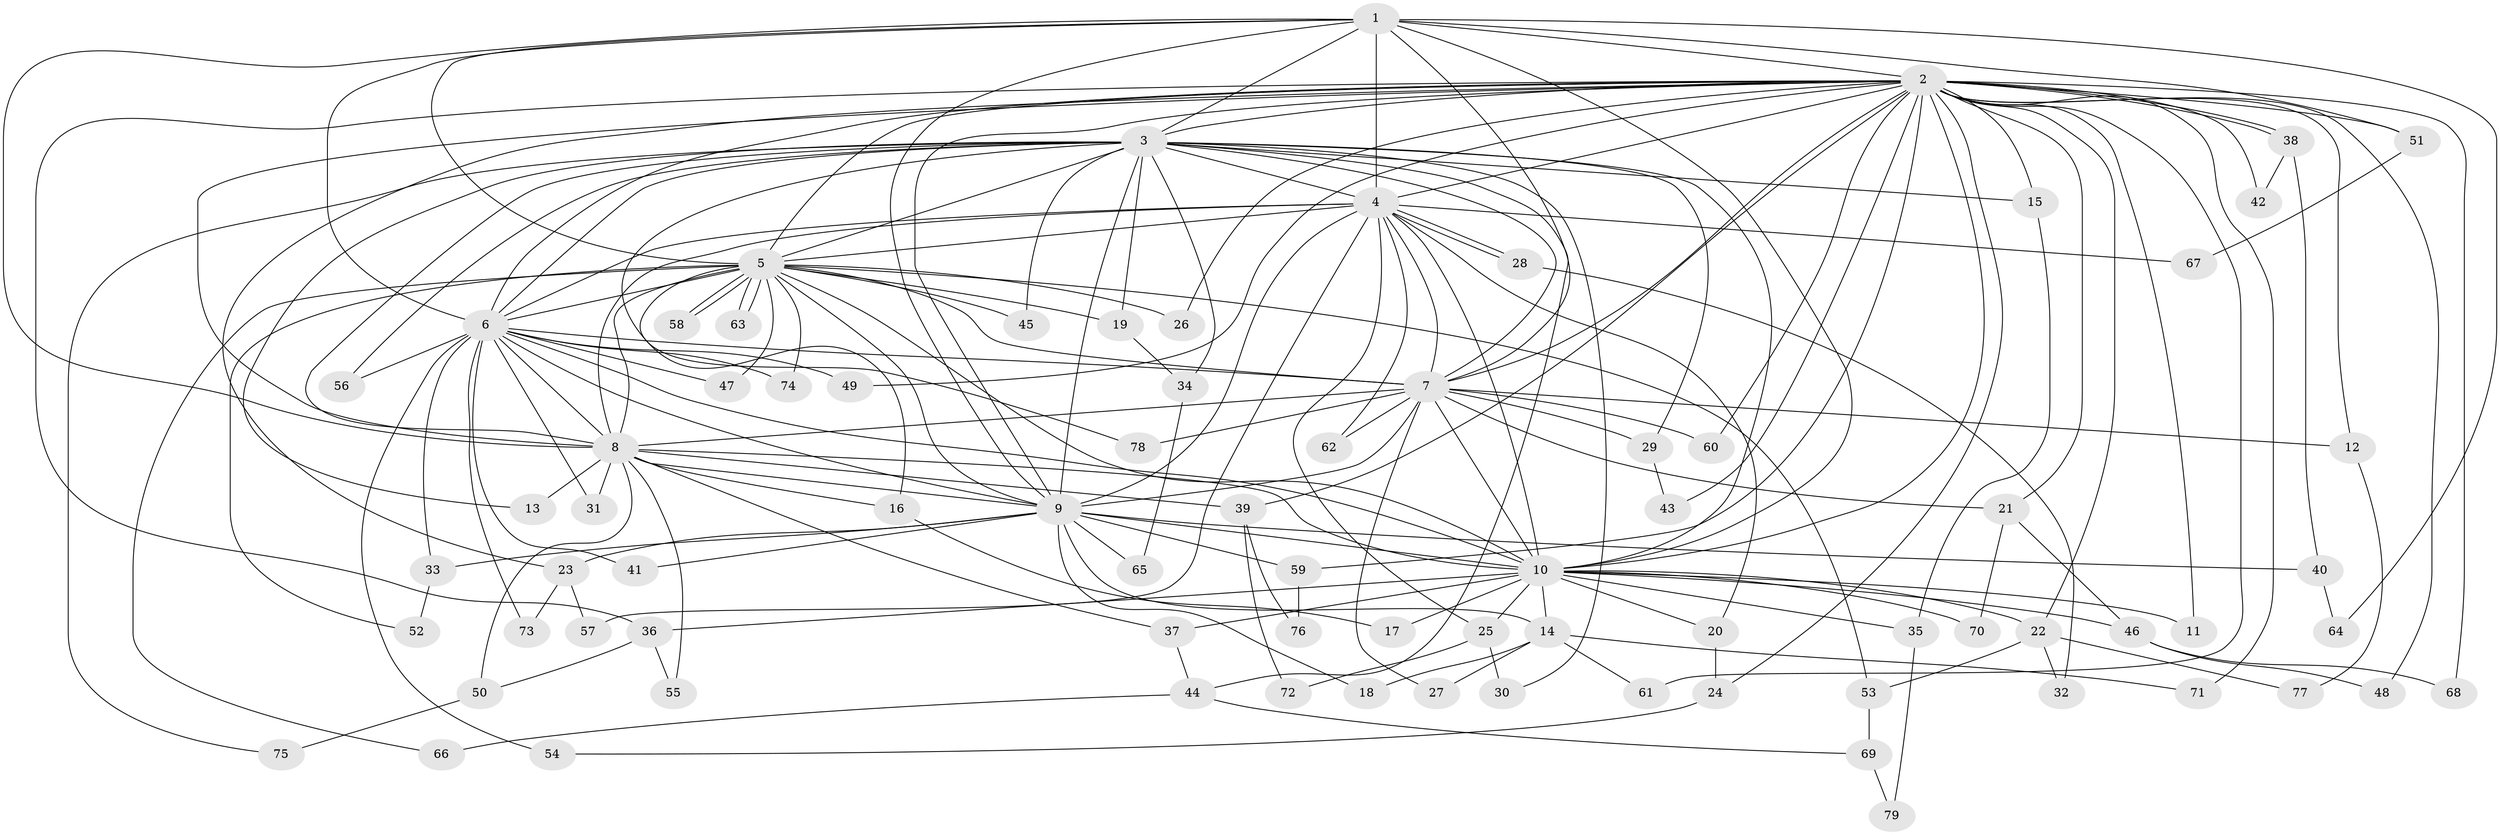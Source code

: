 // Generated by graph-tools (version 1.1) at 2025/25/03/09/25 03:25:37]
// undirected, 79 vertices, 183 edges
graph export_dot {
graph [start="1"]
  node [color=gray90,style=filled];
  1;
  2;
  3;
  4;
  5;
  6;
  7;
  8;
  9;
  10;
  11;
  12;
  13;
  14;
  15;
  16;
  17;
  18;
  19;
  20;
  21;
  22;
  23;
  24;
  25;
  26;
  27;
  28;
  29;
  30;
  31;
  32;
  33;
  34;
  35;
  36;
  37;
  38;
  39;
  40;
  41;
  42;
  43;
  44;
  45;
  46;
  47;
  48;
  49;
  50;
  51;
  52;
  53;
  54;
  55;
  56;
  57;
  58;
  59;
  60;
  61;
  62;
  63;
  64;
  65;
  66;
  67;
  68;
  69;
  70;
  71;
  72;
  73;
  74;
  75;
  76;
  77;
  78;
  79;
  1 -- 2;
  1 -- 3;
  1 -- 4;
  1 -- 5;
  1 -- 6;
  1 -- 7;
  1 -- 8;
  1 -- 9;
  1 -- 10;
  1 -- 51;
  1 -- 64;
  2 -- 3;
  2 -- 4;
  2 -- 5;
  2 -- 6;
  2 -- 7;
  2 -- 8;
  2 -- 9;
  2 -- 10;
  2 -- 11;
  2 -- 12;
  2 -- 15;
  2 -- 21;
  2 -- 22;
  2 -- 23;
  2 -- 24;
  2 -- 26;
  2 -- 36;
  2 -- 38;
  2 -- 38;
  2 -- 39;
  2 -- 42;
  2 -- 43;
  2 -- 48;
  2 -- 49;
  2 -- 51;
  2 -- 59;
  2 -- 60;
  2 -- 61;
  2 -- 68;
  2 -- 71;
  3 -- 4;
  3 -- 5;
  3 -- 6;
  3 -- 7;
  3 -- 8;
  3 -- 9;
  3 -- 10;
  3 -- 13;
  3 -- 15;
  3 -- 19;
  3 -- 29;
  3 -- 30;
  3 -- 34;
  3 -- 44;
  3 -- 45;
  3 -- 56;
  3 -- 75;
  3 -- 78;
  4 -- 5;
  4 -- 6;
  4 -- 7;
  4 -- 8;
  4 -- 9;
  4 -- 10;
  4 -- 20;
  4 -- 25;
  4 -- 28;
  4 -- 28;
  4 -- 57;
  4 -- 62;
  4 -- 67;
  5 -- 6;
  5 -- 7;
  5 -- 8;
  5 -- 9;
  5 -- 10;
  5 -- 16;
  5 -- 19;
  5 -- 26;
  5 -- 45;
  5 -- 47;
  5 -- 52;
  5 -- 53;
  5 -- 58;
  5 -- 58;
  5 -- 63;
  5 -- 63;
  5 -- 66;
  5 -- 74;
  6 -- 7;
  6 -- 8;
  6 -- 9;
  6 -- 10;
  6 -- 31;
  6 -- 33;
  6 -- 41;
  6 -- 47;
  6 -- 49;
  6 -- 54;
  6 -- 56;
  6 -- 73;
  6 -- 74;
  7 -- 8;
  7 -- 9;
  7 -- 10;
  7 -- 12;
  7 -- 21;
  7 -- 27;
  7 -- 29;
  7 -- 60;
  7 -- 62;
  7 -- 78;
  8 -- 9;
  8 -- 10;
  8 -- 13;
  8 -- 16;
  8 -- 31;
  8 -- 37;
  8 -- 39;
  8 -- 50;
  8 -- 55;
  9 -- 10;
  9 -- 14;
  9 -- 18;
  9 -- 23;
  9 -- 33;
  9 -- 40;
  9 -- 41;
  9 -- 59;
  9 -- 65;
  10 -- 11;
  10 -- 14;
  10 -- 17;
  10 -- 20;
  10 -- 22;
  10 -- 25;
  10 -- 35;
  10 -- 36;
  10 -- 37;
  10 -- 46;
  10 -- 70;
  12 -- 77;
  14 -- 18;
  14 -- 27;
  14 -- 61;
  14 -- 71;
  15 -- 35;
  16 -- 17;
  19 -- 34;
  20 -- 24;
  21 -- 46;
  21 -- 70;
  22 -- 32;
  22 -- 53;
  22 -- 77;
  23 -- 57;
  23 -- 73;
  24 -- 54;
  25 -- 30;
  25 -- 72;
  28 -- 32;
  29 -- 43;
  33 -- 52;
  34 -- 65;
  35 -- 79;
  36 -- 50;
  36 -- 55;
  37 -- 44;
  38 -- 40;
  38 -- 42;
  39 -- 72;
  39 -- 76;
  40 -- 64;
  44 -- 66;
  44 -- 69;
  46 -- 48;
  46 -- 68;
  50 -- 75;
  51 -- 67;
  53 -- 69;
  59 -- 76;
  69 -- 79;
}

